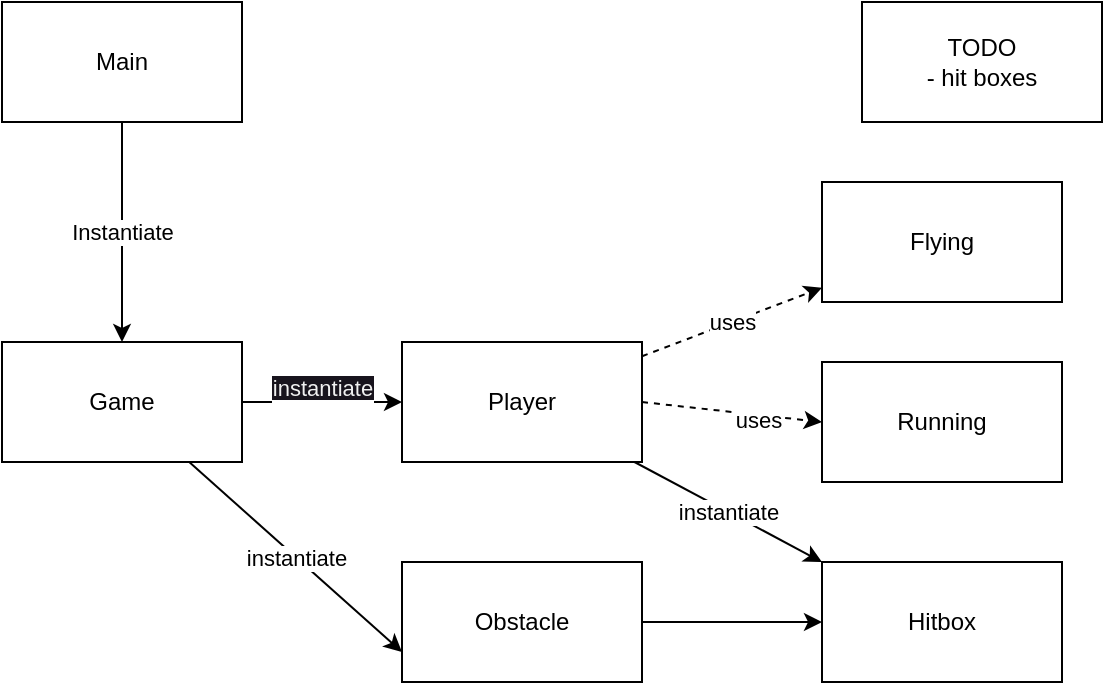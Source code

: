 <mxfile>
    <diagram id="d8iEvIILTyGINw3sgqkr" name="Page-1">
        <mxGraphModel dx="925" dy="500" grid="1" gridSize="10" guides="1" tooltips="1" connect="1" arrows="1" fold="1" page="1" pageScale="1" pageWidth="850" pageHeight="1100" math="0" shadow="0">
            <root>
                <mxCell id="0"/>
                <mxCell id="1" parent="0"/>
                <mxCell id="7" value="Instantiate" style="edgeStyle=none;html=1;entryX=0.5;entryY=0;entryDx=0;entryDy=0;" parent="1" source="2" target="6" edge="1">
                    <mxGeometry relative="1" as="geometry">
                        <Array as="points">
                            <mxPoint x="100" y="150"/>
                        </Array>
                    </mxGeometry>
                </mxCell>
                <mxCell id="2" value="Main" style="whiteSpace=wrap;html=1;" parent="1" vertex="1">
                    <mxGeometry x="40" y="70" width="120" height="60" as="geometry"/>
                </mxCell>
                <mxCell id="3" value="Running" style="whiteSpace=wrap;html=1;" parent="1" vertex="1">
                    <mxGeometry x="450" y="250" width="120" height="60" as="geometry"/>
                </mxCell>
                <mxCell id="4" value="Flying" style="whiteSpace=wrap;html=1;" parent="1" vertex="1">
                    <mxGeometry x="450" y="160" width="120" height="60" as="geometry"/>
                </mxCell>
                <mxCell id="10" value="uses" style="edgeStyle=none;html=1;dashed=1;" parent="1" source="5" target="4" edge="1">
                    <mxGeometry relative="1" as="geometry"/>
                </mxCell>
                <mxCell id="11" style="edgeStyle=none;html=1;exitX=1;exitY=0.5;exitDx=0;exitDy=0;entryX=0;entryY=0.5;entryDx=0;entryDy=0;dashed=1;" parent="1" source="5" target="3" edge="1">
                    <mxGeometry relative="1" as="geometry"/>
                </mxCell>
                <mxCell id="12" value="uses" style="edgeLabel;html=1;align=center;verticalAlign=middle;resizable=0;points=[];" parent="11" vertex="1" connectable="0">
                    <mxGeometry x="0.297" y="-2" relative="1" as="geometry">
                        <mxPoint as="offset"/>
                    </mxGeometry>
                </mxCell>
                <mxCell id="33" value="instantiate" style="edgeStyle=none;html=1;entryX=0;entryY=0;entryDx=0;entryDy=0;" edge="1" parent="1" source="5" target="32">
                    <mxGeometry relative="1" as="geometry"/>
                </mxCell>
                <mxCell id="5" value="Player" style="whiteSpace=wrap;html=1;" parent="1" vertex="1">
                    <mxGeometry x="240" y="240" width="120" height="60" as="geometry"/>
                </mxCell>
                <mxCell id="30" value="instantiate" style="edgeStyle=none;html=1;entryX=0;entryY=0.75;entryDx=0;entryDy=0;" edge="1" parent="1" source="6" target="22">
                    <mxGeometry relative="1" as="geometry"/>
                </mxCell>
                <mxCell id="31" value="&#10;&lt;span style=&quot;color: rgb(240, 240, 240); font-family: Helvetica; font-size: 11px; font-style: normal; font-variant-ligatures: normal; font-variant-caps: normal; font-weight: 400; letter-spacing: normal; orphans: 2; text-align: center; text-indent: 0px; text-transform: none; widows: 2; word-spacing: 0px; -webkit-text-stroke-width: 0px; background-color: rgb(24, 20, 29); text-decoration-thickness: initial; text-decoration-style: initial; text-decoration-color: initial; float: none; display: inline !important;&quot;&gt;instantiate&lt;/span&gt;&#10;&#10;" style="edgeStyle=none;html=1;entryX=0;entryY=0.5;entryDx=0;entryDy=0;" edge="1" parent="1" source="6" target="5">
                    <mxGeometry relative="1" as="geometry"/>
                </mxCell>
                <mxCell id="6" value="Game" style="whiteSpace=wrap;html=1;" parent="1" vertex="1">
                    <mxGeometry x="40" y="240" width="120" height="60" as="geometry"/>
                </mxCell>
                <mxCell id="34" style="edgeStyle=none;html=1;entryX=0;entryY=0.5;entryDx=0;entryDy=0;" edge="1" parent="1" source="22" target="32">
                    <mxGeometry relative="1" as="geometry"/>
                </mxCell>
                <mxCell id="22" value="Obstacle" style="whiteSpace=wrap;html=1;" parent="1" vertex="1">
                    <mxGeometry x="240" y="350" width="120" height="60" as="geometry"/>
                </mxCell>
                <mxCell id="29" value="TODO&lt;br&gt;- hit boxes" style="whiteSpace=wrap;html=1;" parent="1" vertex="1">
                    <mxGeometry x="470" y="70" width="120" height="60" as="geometry"/>
                </mxCell>
                <mxCell id="32" value="Hitbox" style="whiteSpace=wrap;html=1;" vertex="1" parent="1">
                    <mxGeometry x="450" y="350" width="120" height="60" as="geometry"/>
                </mxCell>
            </root>
        </mxGraphModel>
    </diagram>
</mxfile>